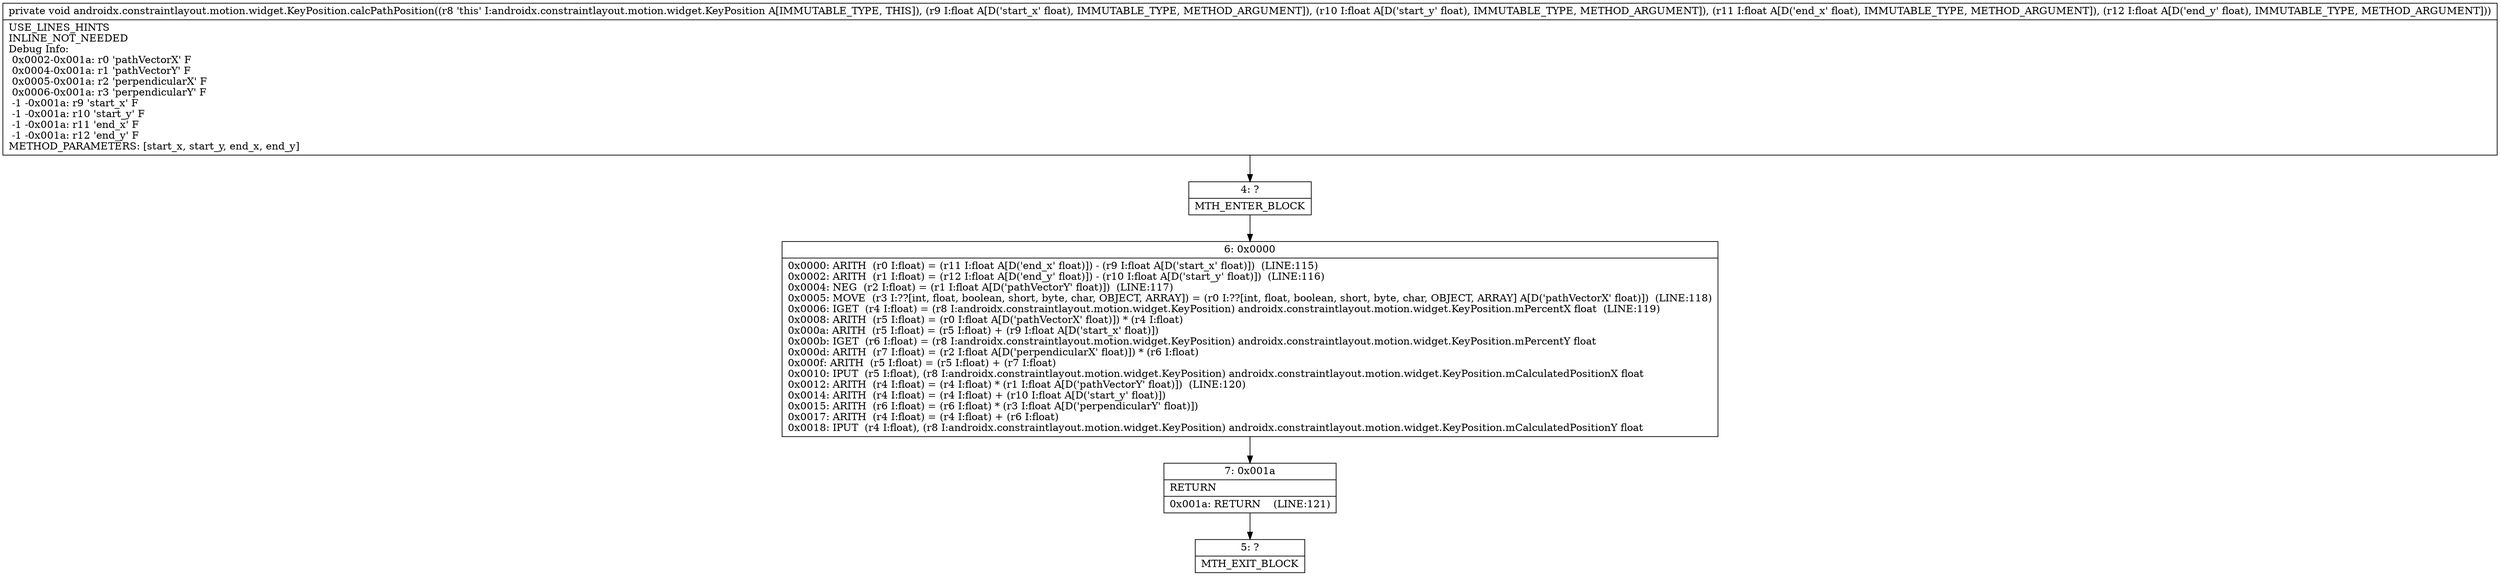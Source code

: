digraph "CFG forandroidx.constraintlayout.motion.widget.KeyPosition.calcPathPosition(FFFF)V" {
Node_4 [shape=record,label="{4\:\ ?|MTH_ENTER_BLOCK\l}"];
Node_6 [shape=record,label="{6\:\ 0x0000|0x0000: ARITH  (r0 I:float) = (r11 I:float A[D('end_x' float)]) \- (r9 I:float A[D('start_x' float)])  (LINE:115)\l0x0002: ARITH  (r1 I:float) = (r12 I:float A[D('end_y' float)]) \- (r10 I:float A[D('start_y' float)])  (LINE:116)\l0x0004: NEG  (r2 I:float) = (r1 I:float A[D('pathVectorY' float)])  (LINE:117)\l0x0005: MOVE  (r3 I:??[int, float, boolean, short, byte, char, OBJECT, ARRAY]) = (r0 I:??[int, float, boolean, short, byte, char, OBJECT, ARRAY] A[D('pathVectorX' float)])  (LINE:118)\l0x0006: IGET  (r4 I:float) = (r8 I:androidx.constraintlayout.motion.widget.KeyPosition) androidx.constraintlayout.motion.widget.KeyPosition.mPercentX float  (LINE:119)\l0x0008: ARITH  (r5 I:float) = (r0 I:float A[D('pathVectorX' float)]) * (r4 I:float) \l0x000a: ARITH  (r5 I:float) = (r5 I:float) + (r9 I:float A[D('start_x' float)]) \l0x000b: IGET  (r6 I:float) = (r8 I:androidx.constraintlayout.motion.widget.KeyPosition) androidx.constraintlayout.motion.widget.KeyPosition.mPercentY float \l0x000d: ARITH  (r7 I:float) = (r2 I:float A[D('perpendicularX' float)]) * (r6 I:float) \l0x000f: ARITH  (r5 I:float) = (r5 I:float) + (r7 I:float) \l0x0010: IPUT  (r5 I:float), (r8 I:androidx.constraintlayout.motion.widget.KeyPosition) androidx.constraintlayout.motion.widget.KeyPosition.mCalculatedPositionX float \l0x0012: ARITH  (r4 I:float) = (r4 I:float) * (r1 I:float A[D('pathVectorY' float)])  (LINE:120)\l0x0014: ARITH  (r4 I:float) = (r4 I:float) + (r10 I:float A[D('start_y' float)]) \l0x0015: ARITH  (r6 I:float) = (r6 I:float) * (r3 I:float A[D('perpendicularY' float)]) \l0x0017: ARITH  (r4 I:float) = (r4 I:float) + (r6 I:float) \l0x0018: IPUT  (r4 I:float), (r8 I:androidx.constraintlayout.motion.widget.KeyPosition) androidx.constraintlayout.motion.widget.KeyPosition.mCalculatedPositionY float \l}"];
Node_7 [shape=record,label="{7\:\ 0x001a|RETURN\l|0x001a: RETURN    (LINE:121)\l}"];
Node_5 [shape=record,label="{5\:\ ?|MTH_EXIT_BLOCK\l}"];
MethodNode[shape=record,label="{private void androidx.constraintlayout.motion.widget.KeyPosition.calcPathPosition((r8 'this' I:androidx.constraintlayout.motion.widget.KeyPosition A[IMMUTABLE_TYPE, THIS]), (r9 I:float A[D('start_x' float), IMMUTABLE_TYPE, METHOD_ARGUMENT]), (r10 I:float A[D('start_y' float), IMMUTABLE_TYPE, METHOD_ARGUMENT]), (r11 I:float A[D('end_x' float), IMMUTABLE_TYPE, METHOD_ARGUMENT]), (r12 I:float A[D('end_y' float), IMMUTABLE_TYPE, METHOD_ARGUMENT]))  | USE_LINES_HINTS\lINLINE_NOT_NEEDED\lDebug Info:\l  0x0002\-0x001a: r0 'pathVectorX' F\l  0x0004\-0x001a: r1 'pathVectorY' F\l  0x0005\-0x001a: r2 'perpendicularX' F\l  0x0006\-0x001a: r3 'perpendicularY' F\l  \-1 \-0x001a: r9 'start_x' F\l  \-1 \-0x001a: r10 'start_y' F\l  \-1 \-0x001a: r11 'end_x' F\l  \-1 \-0x001a: r12 'end_y' F\lMETHOD_PARAMETERS: [start_x, start_y, end_x, end_y]\l}"];
MethodNode -> Node_4;Node_4 -> Node_6;
Node_6 -> Node_7;
Node_7 -> Node_5;
}

